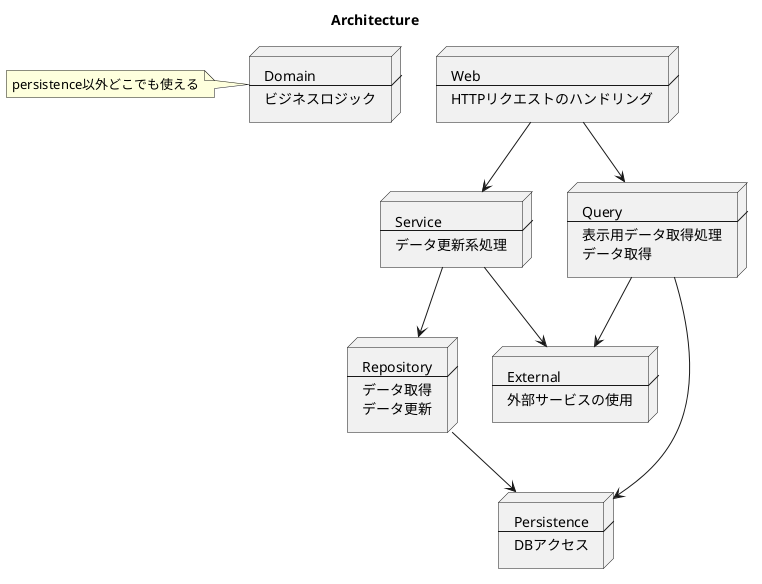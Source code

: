 @startuml
title Architecture

node web [
Web
--
HTTPリクエストのハンドリング
]
node service [
Service
--
データ更新系処理
]
node repository [
Repository
--
データ取得
データ更新
]
node query [
Query
--
表示用データ取得処理
データ取得
]
node domain [
Domain
--
ビジネスロジック
]
note left
persistence以外どこでも使える
end note
node persistence [
Persistence
--
DBアクセス
]
node external [
External
--
外部サービスの使用
]

web --> service
web --> query
service --> repository
service --> external
repository --> persistence
query --> persistence
query --> external


@enduml
